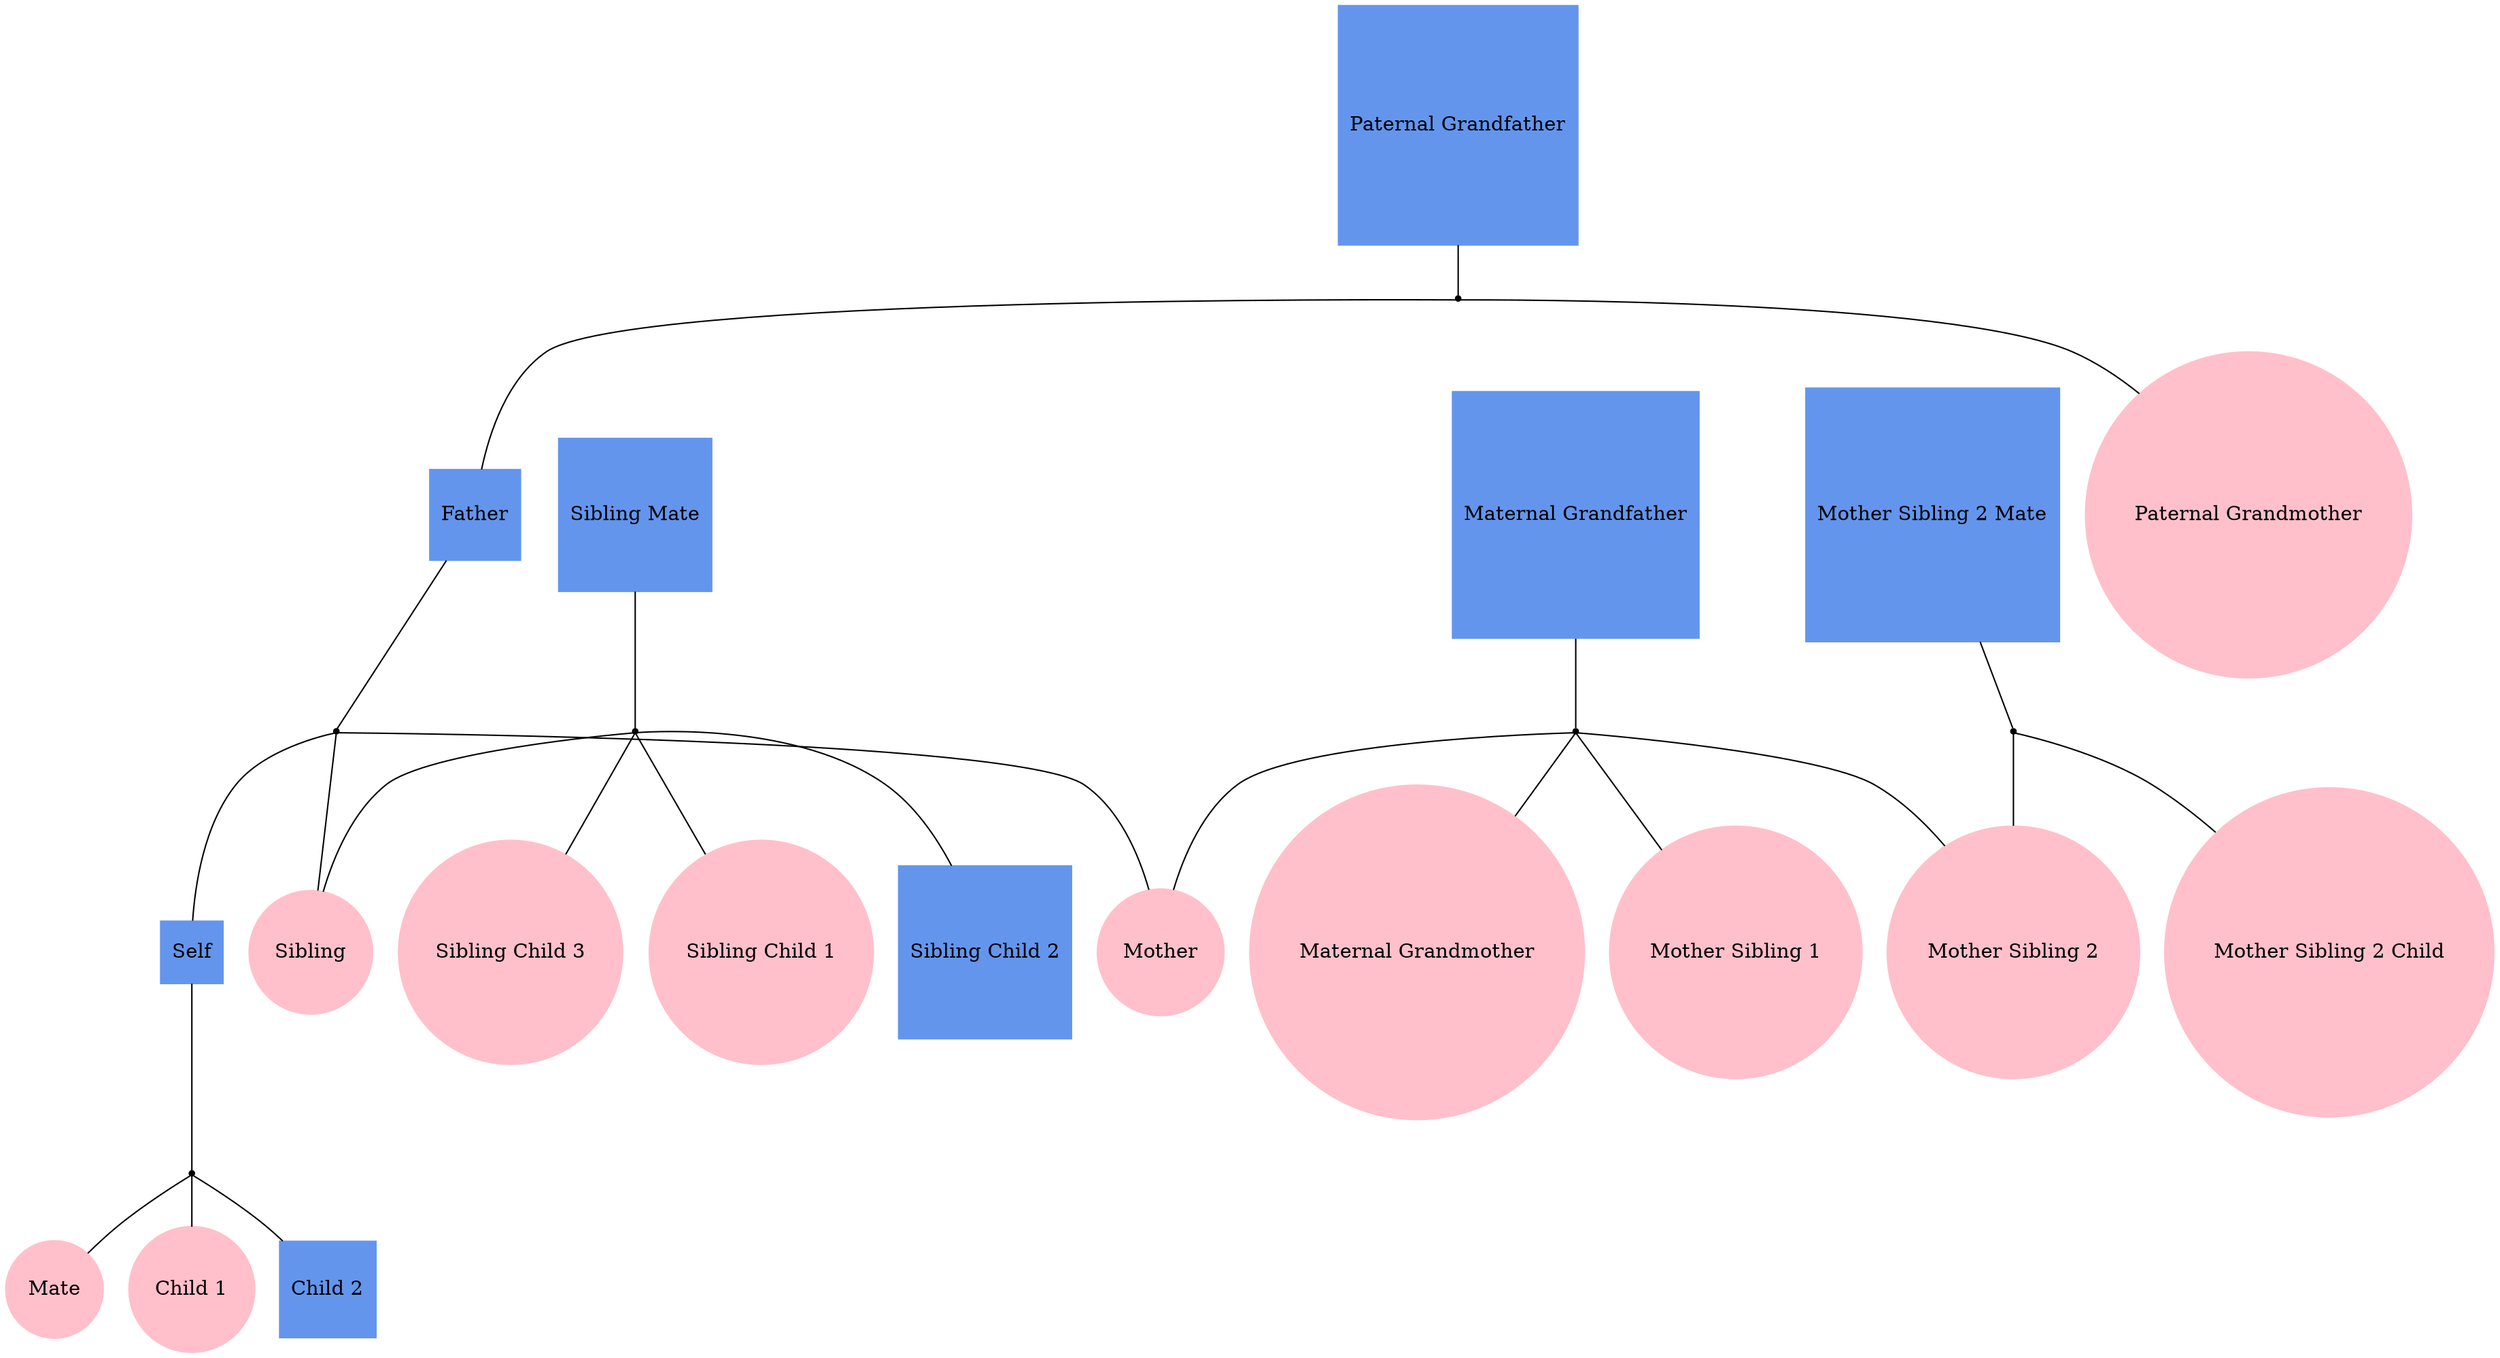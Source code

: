 
graph f8 {
"Self" [shape=box, style=filled, regular=1, color="cornflowerblue"];
"Mate" [shape=oval, style=filled, regular=1, color="pink"];
"Child 1" [shape=oval, style=filled, regular=1, color="pink"];
"Child 2" [shape=box, style=filled, regular=1, color="cornflowerblue"];
"Sibling" [shape=oval, style=filled, regular=1, color="pink"];
"Sibling Mate" [shape=box, style=filled, regular=1, color="cornflowerblue"];
"Sibling Child 1" [shape=oval, style=filled, regular=1, color="pink"];
"Sibling Child 2" [shape=box, style=filled, regular=1, color="cornflowerblue"];
"Sibling Child 3" [shape=oval, style=filled, regular=1, color="pink"];
"Father" [shape=box, style=filled, regular=1, color="cornflowerblue"];
"Paternal Grandfather" [shape=box, style=filled, regular=1, color="cornflowerblue"];
"Paternal Grandmother" [shape=oval, style=filled, regular=1, color="pink"];
"Mother" [shape=oval, style=filled, regular=1, color="pink"];
"Mother Sibling 1" [shape=oval, style=filled, regular=1, color="pink"];
"Mother Sibling 2" [shape=oval, style=filled, regular=1, color="pink"];
"Mother Sibling 2 Mate" [shape=box, style=filled, regular=1, color="cornflowerblue"];
"Mother Sibling 2 Child" [shape=oval, style=filled, regular=1, color="pink"];
"Maternal Grandfather" [shape=box, style=filled, regular=1, color="cornflowerblue"];
"Maternal Grandmother" [shape=oval, style=filled, regular=1, color="pink"];

"self+mate" [shape=point];
"siblingmate+sibling" [shape=point];
"father+mother" [shape=point];
"paternalgrandfather+paternalgrandmother" [shape=point];
"mothersibling2mate+mothersibling2" [shape=point];
"maternalgrandfather+maternalgrandmother" [shape=point];

"Self" -- "self+mate" -- "Mate";
"Sibling Mate" -- "siblingmate+sibling" -- "Sibling";
"Father" -- "father+mother" -- "Mother";
"Paternal Grandfather" -- "paternalgrandfather+paternalgrandmother" -- "Paternal Grandmother";
"Mother Sibling 2 Mate" -- "mothersibling2mate+mothersibling2" -- "Mother Sibling 2";
"Maternal Grandfather" -- "maternalgrandfather+maternalgrandmother" -- "Maternal Grandmother";

"father+mother" -- "Self";
"self+mate" -- "Child 1";
"self+mate" -- "Child 2";
"father+mother" -- "Sibling";
"siblingmate+sibling" -- "Sibling Child 1";
"siblingmate+sibling" -- "Sibling Child 2";
"siblingmate+sibling" -- "Sibling Child 3";
"paternalgrandfather+paternalgrandmother" -- "Father";
"maternalgrandfather+maternalgrandmother" -- "Mother";
"maternalgrandfather+maternalgrandmother" -- "Mother Sibling 1";
"maternalgrandfather+maternalgrandmother" -- "Mother Sibling 2";
"mothersibling2mate+mothersibling2" -- "Mother Sibling 2 Child";
}
    